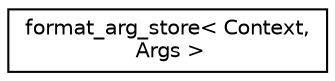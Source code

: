 digraph "Graphical Class Hierarchy"
{
  edge [fontname="Helvetica",fontsize="10",labelfontname="Helvetica",labelfontsize="10"];
  node [fontname="Helvetica",fontsize="10",shape=record];
  rankdir="LR";
  Node1 [label="format_arg_store\< Context,\l Args \>",height=0.2,width=0.4,color="black", fillcolor="white", style="filled",URL="$classformat__arg__store.html"];
}
